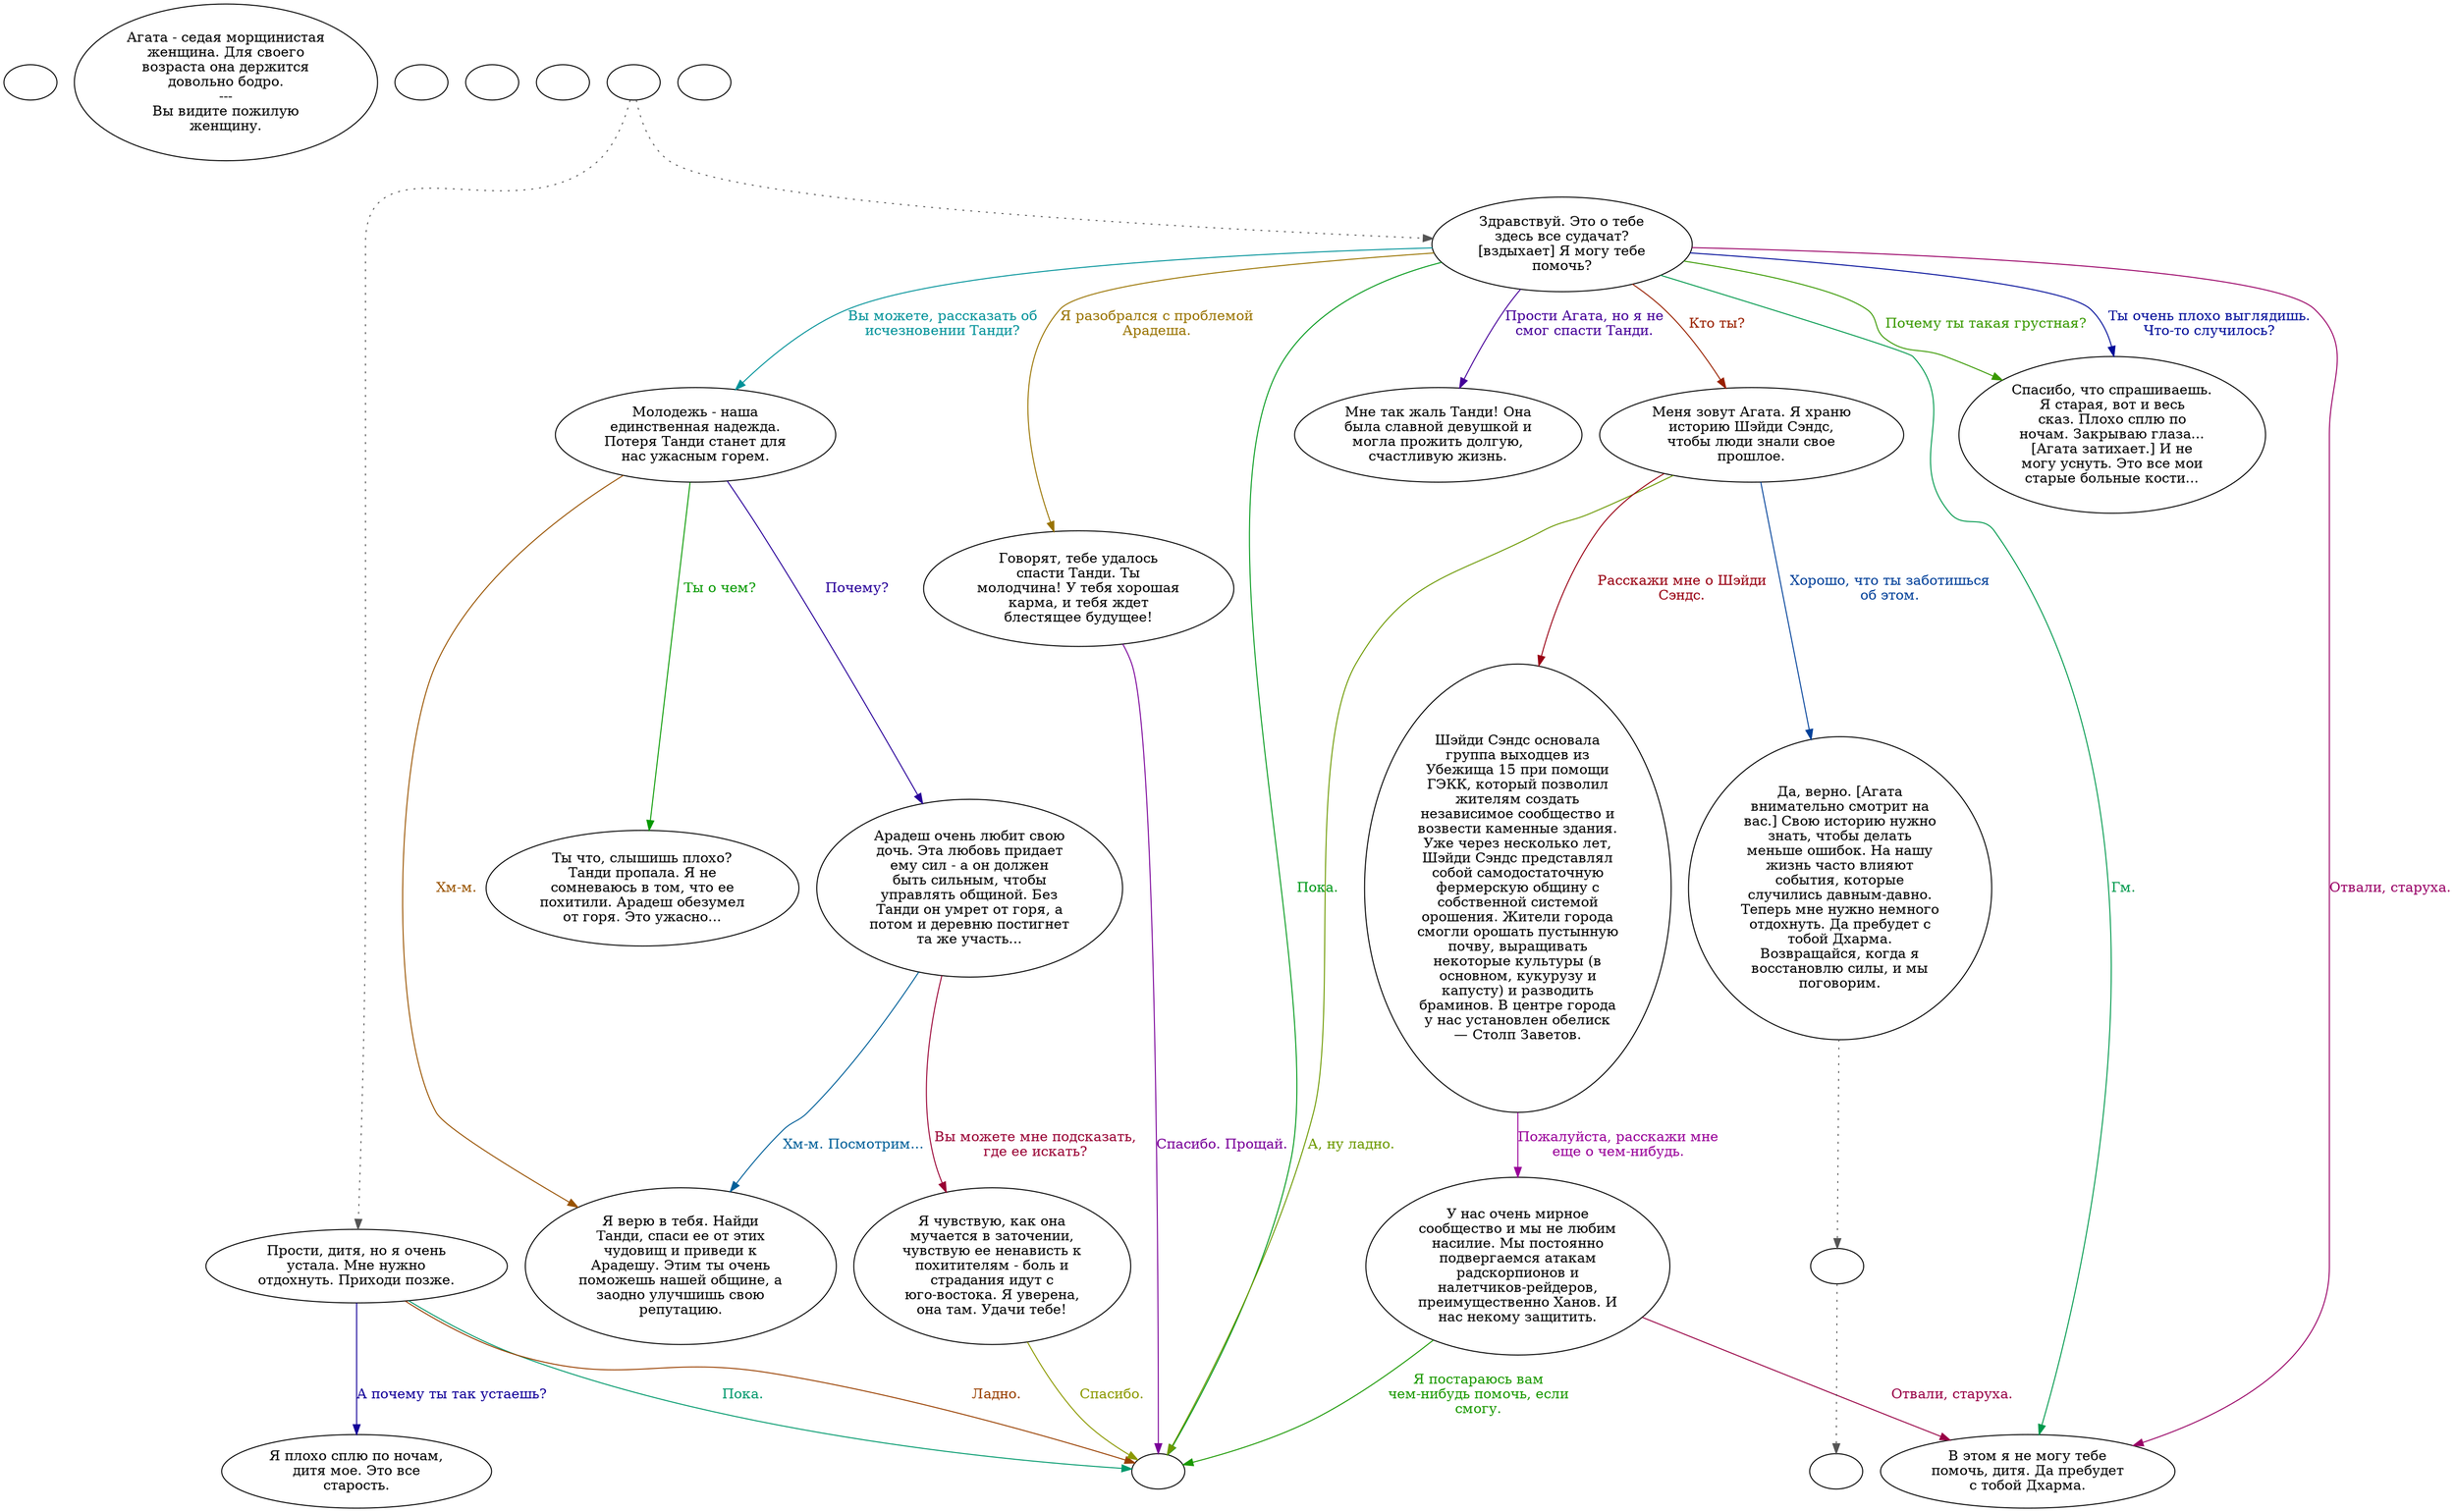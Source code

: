 digraph agatha {
  "start" [style=filled       fillcolor="#FFFFFF"       color="#000000"]
  "start" [label=""]
  "look_at_p_proc" [style=filled       fillcolor="#FFFFFF"       color="#000000"]
  "look_at_p_proc" [label="Агата - седая морщинистая\nженщина. Для своего\nвозраста она держится\nдовольно бодро.\n---\nВы видите пожилую\nженщину."]
  "critter_p_proc" [style=filled       fillcolor="#FFFFFF"       color="#000000"]
  "critter_p_proc" [label=""]
  "pickup_p_proc" [style=filled       fillcolor="#FFFFFF"       color="#000000"]
  "pickup_p_proc" [label=""]
  "destroy_p_proc" [style=filled       fillcolor="#FFFFFF"       color="#000000"]
  "destroy_p_proc" [label=""]
  "talk_p_proc" [style=filled       fillcolor="#FFFFFF"       color="#000000"]
  "talk_p_proc" -> "Agatha14" [style=dotted color="#555555"]
  "talk_p_proc" -> "Agatha08" [style=dotted color="#555555"]
  "talk_p_proc" [label=""]
  "map_update_p_proc" [style=filled       fillcolor="#FFFFFF"       color="#000000"]
  "map_update_p_proc" [label=""]
  "Agatha01" [style=filled       fillcolor="#FFFFFF"       color="#000000"]
  "Agatha01" [label="Молодежь - наша\nединственная надежда.\nПотеря Танди станет для\nнас ужасным горем."]
  "Agatha01" -> "Agatha02" [label="Хм-м." color="#995300" fontcolor="#995300"]
  "Agatha01" -> "Agatha03" [label="Почему?" color="#270099" fontcolor="#270099"]
  "Agatha01" -> "Agatha05" [label="Ты о чем?" color="#069900" fontcolor="#069900"]
  "Agatha02" [style=filled       fillcolor="#FFFFFF"       color="#000000"]
  "Agatha02" [label="Я верю в тебя. Найди\nТанди, спаси ее от этих\nчудовищ и приведи к\nАрадешу. Этим ты очень\nпоможешь нашей общине, а\nзаодно улучшишь свою\nрепутацию."]
  "Agatha03" [style=filled       fillcolor="#FFFFFF"       color="#000000"]
  "Agatha03" [label="Арадеш очень любит свою\nдочь. Эта любовь придает\nему сил - а он должен\nбыть сильным, чтобы\nуправлять общиной. Без\nТанди он умрет от горя, а\nпотом и деревню постигнет\nта же участь..."]
  "Agatha03" -> "Agatha04" [label="Вы можете мне подсказать,\nгде ее искать?" color="#990033" fontcolor="#990033"]
  "Agatha03" -> "Agatha02" [label="Хм-м. Посмотрим..." color="#005F99" fontcolor="#005F99"]
  "Agatha04" [style=filled       fillcolor="#FFFFFF"       color="#000000"]
  "Agatha04" [label="Я чувствую, как она\nмучается в заточении,\nчувствую ее ненависть к\nпохитителям - боль и\nстрадания идут с\nюго-востока. Я уверена,\nона там. Удачи тебе!"]
  "Agatha04" -> "AgathaEnd" [label="Спасибо." color="#8C9900" fontcolor="#8C9900"]
  "Agatha05" [style=filled       fillcolor="#FFFFFF"       color="#000000"]
  "Agatha05" [label="Ты что, слышишь плохо?\nТанди пропала. Я не\nсомневаюсь в том, что ее\nпохитили. Арадеш обезумел\nот горя. Это ужасно..."]
  "Agatha06" [style=filled       fillcolor="#FFFFFF"       color="#000000"]
  "Agatha06" [label="Говорят, тебе удалось\nспасти Танди. Ты\nмолодчина! У тебя хорошая\nкарма, и тебя ждет\nблестящее будущее!"]
  "Agatha06" -> "AgathaEnd" [label="Спасибо. Прощай." color="#790099" fontcolor="#790099"]
  "Agatha07" [style=filled       fillcolor="#FFFFFF"       color="#000000"]
  "Agatha07" [label="Мне так жаль Танди! Она\nбыла славной девушкой и\nмогла прожить долгую,\nсчастливую жизнь."]
  "Agatha08" [style=filled       fillcolor="#FFFFFF"       color="#000000"]
  "Agatha08" [label="Здравствуй. Это о тебе\nздесь все судачат?\n[вздыхает] Я могу тебе\nпомочь?"]
  "Agatha08" -> "Agatha09" [label="Гм." color="#00994D" fontcolor="#00994D"]
  "Agatha08" -> "Agatha10" [label="Кто ты?" color="#992000" fontcolor="#992000"]
  "Agatha08" -> "Agatha13" [label="Ты очень плохо выглядишь.\nЧто-то случилось?" color="#000C99" fontcolor="#000C99"]
  "Agatha08" -> "Agatha13" [label="Почему ты такая грустная?" color="#399900" fontcolor="#399900"]
  "Agatha08" -> "Agatha09" [label="Отвали, старуха." color="#990066" fontcolor="#990066"]
  "Agatha08" -> "Agatha01" [label="Вы можете, рассказать об\nисчезновении Танди?" color="#009299" fontcolor="#009299"]
  "Agatha08" -> "Agatha06" [label="Я разобрался с проблемой\nАрадеша." color="#997300" fontcolor="#997300"]
  "Agatha08" -> "Agatha07" [label="Прости Агата, но я не\nсмог спасти Танди." color="#460099" fontcolor="#460099"]
  "Agatha08" -> "AgathaEnd" [label="Пока." color="#00991A" fontcolor="#00991A"]
  "Agatha09" [style=filled       fillcolor="#FFFFFF"       color="#000000"]
  "Agatha09" [label="В этом я не могу тебе\nпомочь, дитя. Да пребудет\nс тобой Дхарма."]
  "Agatha10" [style=filled       fillcolor="#FFFFFF"       color="#000000"]
  "Agatha10" [label="Меня зовут Агата. Я храню\nисторию Шэйди Сэндс,\nчтобы люди знали свое\nпрошлое."]
  "Agatha10" -> "Agatha11" [label="Расскажи мне о Шэйди\nСэндс." color="#990013" fontcolor="#990013"]
  "Agatha10" -> "Agatha12" [label="Хорошо, что ты заботишься\nоб этом." color="#004099" fontcolor="#004099"]
  "Agatha10" -> "AgathaEnd" [label="А, ну ладно." color="#6C9900" fontcolor="#6C9900"]
  "Agatha11" [style=filled       fillcolor="#FFFFFF"       color="#000000"]
  "Agatha11" [label="Шэйди Сэндс основала\nгруппа выходцев из\nУбежища 15 при помощи\nГЭКК, который позволил\nжителям создать\nнезависимое сообщество и\nвозвести каменные здания.\nУже через несколько лет,\nШэйди Сэндс представлял\nсобой самодостаточную\nфермерскую общину с\nсобственной системой\nорошения. Жители города\nсмогли орошать пустынную\nпочву, выращивать\nнекоторые культуры (в\nосновном, кукурузу и\nкапусту) и разводить\nбраминов. В центре города\nу нас установлен обелиск\n— Столп Заветов."]
  "Agatha11" -> "Agatha21" [label="Пожалуйста, расскажи мне\nеще о чем-нибудь." color="#990099" fontcolor="#990099"]
  "Agatha12" [style=filled       fillcolor="#FFFFFF"       color="#000000"]
  "Agatha12" -> "UpReact" [style=dotted color="#555555"]
  "Agatha12" [label="Да, верно. [Агата\nвнимательно смотрит на\nвас.] Свою историю нужно\nзнать, чтобы делать\nменьше ошибок. На нашу\nжизнь часто влияют\nсобытия, которые\nслучились давным-давно.\nТеперь мне нужно немного\nотдохнуть. Да пребудет с\nтобой Дхарма.\nВозвращайся, когда я\nвосстановлю силы, и мы\nпоговорим."]
  "Agatha13" [style=filled       fillcolor="#FFFFFF"       color="#000000"]
  "Agatha13" [label="Спасибо, что спрашиваешь.\nЯ старая, вот и весь\nсказ. Плохо сплю по\nночам. Закрываю глаза...\n[Агата затихает.] И не\nмогу уснуть. Это все мои\nстарые больные кости..."]
  "Agatha14" [style=filled       fillcolor="#FFFFFF"       color="#000000"]
  "Agatha14" [label="Прости, дитя, но я очень\nустала. Мне нужно\nотдохнуть. Приходи позже."]
  "Agatha14" -> "AgathaEnd" [label="Пока." color="#00996C" fontcolor="#00996C"]
  "Agatha14" -> "AgathaEnd" [label="Ладно." color="#994000" fontcolor="#994000"]
  "Agatha14" -> "Agatha15" [label="А почему ты так устаешь?" color="#130099" fontcolor="#130099"]
  "Agatha15" [style=filled       fillcolor="#FFFFFF"       color="#000000"]
  "Agatha15" [label="Я плохо сплю по ночам,\nдитя мое. Это все\nстарость."]
  "Agatha21" [style=filled       fillcolor="#FFFFFF"       color="#000000"]
  "Agatha21" [label="У нас очень мирное\nсообщество и мы не любим\nнасилие. Мы постоянно\nподвергаемся атакам\nрадскорпионов и\nналетчиков-рейдеров,\nпреимущественно Ханов. И\nнас некому защитить."]
  "Agatha21" -> "AgathaEnd" [label="Я постараюсь вам\nчем-нибудь помочь, если\nсмогу." color="#1A9900" fontcolor="#1A9900"]
  "Agatha21" -> "Agatha09" [label="Отвали, старуха." color="#990046" fontcolor="#990046"]
  "AgathaEnd" [style=filled       fillcolor="#FFFFFF"       color="#000000"]
  "AgathaEnd" [label=""]
  "ReactToLevel" [style=filled       fillcolor="#FFFFFF"       color="#000000"]
  "ReactToLevel" [label=""]
  "UpReact" [style=filled       fillcolor="#FFFFFF"       color="#000000"]
  "UpReact" -> "ReactToLevel" [style=dotted color="#555555"]
  "UpReact" [label=""]
}